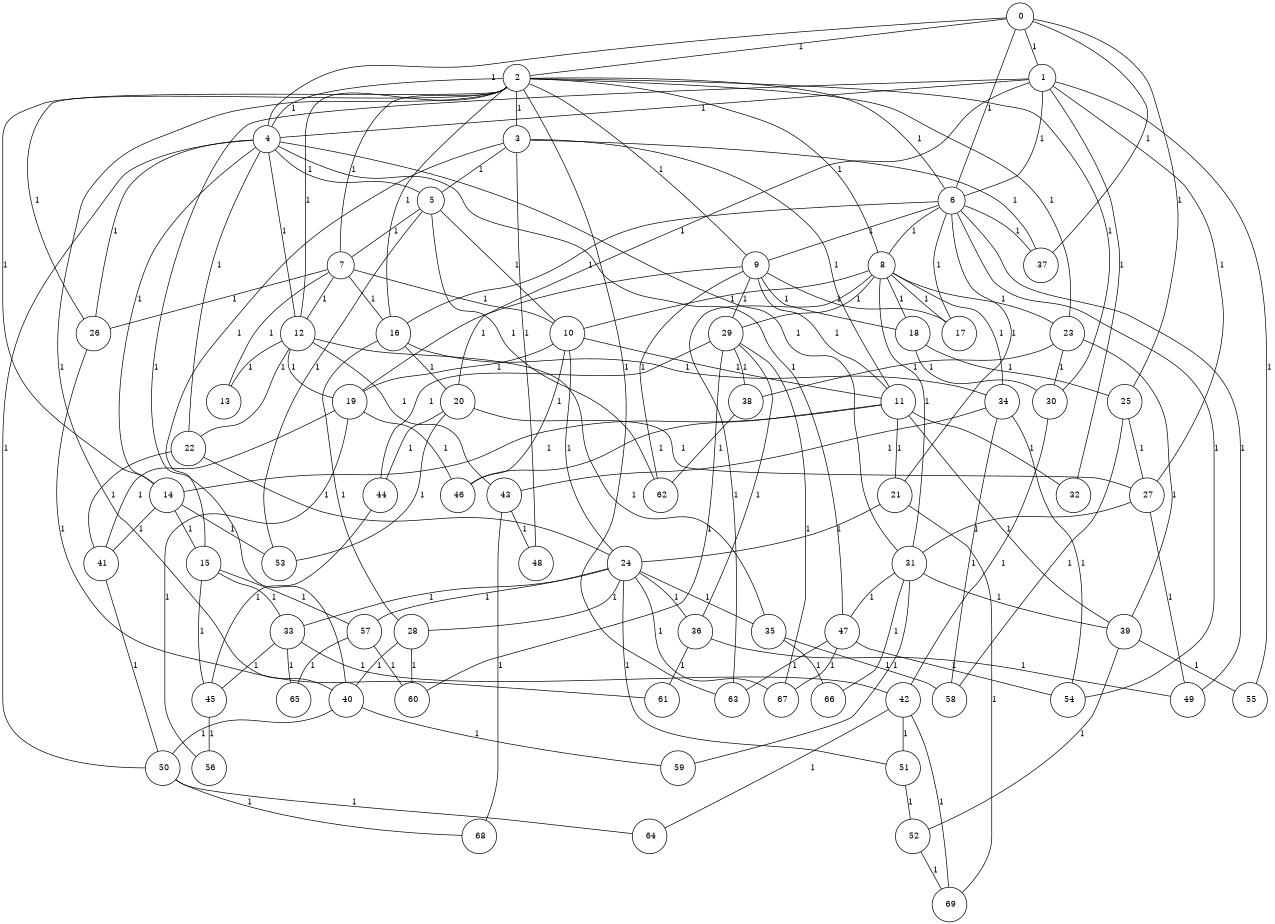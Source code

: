 graph G {
size="8.5,11;"
ratio = "expand;"
fixedsize="true;"
overlap="scale;"
node[shape=circle,width=.12,hight=.12,fontsize=12]
edge[fontsize=12]

0[label=" 0" color=black, pos="1.283519,1.8799627!"];
1[label=" 1" color=black, pos="1.0606717,2.3958038!"];
2[label=" 2" color=black, pos="2.9517151,0.71787204!"];
3[label=" 3" color=black, pos="1.8862375,0.81049661!"];
4[label=" 4" color=black, pos="0.64583179,1.271207!"];
5[label=" 5" color=black, pos="1.0409423,1.067404!"];
6[label=" 6" color=black, pos="2.4291306,1.6107487!"];
7[label=" 7" color=black, pos="1.0101474,0.59158716!"];
8[label=" 8" color=black, pos="2.1097545,0.89960014!"];
9[label=" 9" color=black, pos="1.8665645,0.34266085!"];
10[label=" 10" color=black, pos="1.7620175,1.5250254!"];
11[label=" 11" color=black, pos="2.0801361,2.0922169!"];
12[label=" 12" color=black, pos="0.17515836,2.5767295!"];
13[label=" 13" color=black, pos="1.9359723,2.8478523!"];
14[label=" 14" color=black, pos="2.2707785,1.3765433!"];
15[label=" 15" color=black, pos="1.0675653,2.5745923!"];
16[label=" 16" color=black, pos="0.43968029,2.3477461!"];
17[label=" 17" color=black, pos="2.7695964,2.1245244!"];
18[label=" 18" color=black, pos="2.7509398,0.17986884!"];
19[label=" 19" color=black, pos="1.9850718,2.5570439!"];
20[label=" 20" color=black, pos="0.63550967,0.37633082!"];
21[label=" 21" color=black, pos="2.7779069,0.93658489!"];
22[label=" 22" color=black, pos="0.68278412,2.3296113!"];
23[label=" 23" color=black, pos="2.2812587,0.92766933!"];
24[label=" 24" color=black, pos="2.378396,2.0271838!"];
25[label=" 25" color=black, pos="1.9658224,0.67960626!"];
26[label=" 26" color=black, pos="0.801258,2.5478381!"];
27[label=" 27" color=black, pos="0.13156085,0.94655999!"];
28[label=" 28" color=black, pos="0.23865538,2.3385525!"];
29[label=" 29" color=black, pos="2.5470739,1.0652476!"];
30[label=" 30" color=black, pos="1.5882656,2.9802075!"];
31[label=" 31" color=black, pos="0.29906247,2.5904632!"];
32[label=" 32" color=black, pos="1.1832922,0.82545084!"];
33[label=" 33" color=black, pos="1.7693552,1.8658768!"];
34[label=" 34" color=black, pos="0.3645322,1.356943!"];
35[label=" 35" color=black, pos="1.5185969,1.2631636!"];
36[label=" 36" color=black, pos="1.6263938,2.7738146!"];
37[label=" 37" color=black, pos="1.8768534,0.40332578!"];
38[label=" 38" color=black, pos="0.23392113,2.3346433!"];
39[label=" 39" color=black, pos="1.2914101,2.210442!"];
40[label=" 40" color=black, pos="0.54275351,1.6238169!"];
41[label=" 41" color=black, pos="0.54094998,1.8827219!"];
42[label=" 42" color=black, pos="0.90340862,0.40157524!"];
43[label=" 43" color=black, pos="0.54316795,1.1792579!"];
44[label=" 44" color=black, pos="0.26645487,0.34302953!"];
45[label=" 45" color=black, pos="2.7921346,1.6084273!"];
46[label=" 46" color=black, pos="1.1298886,1.5590394!"];
47[label=" 47" color=black, pos="0.86817712,1.896001!"];
48[label=" 48" color=black, pos="0.80537429,0.72303935!"];
49[label=" 49" color=black, pos="1.0095117,0.25180646!"];
50[label=" 50" color=black, pos="2.8454262,0.33492584!"];
51[label=" 51" color=black, pos="0.31812051,2.5581559!"];
52[label=" 52" color=black, pos="0.46725611,2.7278837!"];
53[label=" 53" color=black, pos="1.6475408,0.28544651!"];
54[label=" 54" color=black, pos="1.2793816,1.198728!"];
55[label=" 55" color=black, pos="1.6139673,1.5584894!"];
56[label=" 56" color=black, pos="0.61454703,0.76566585!"];
57[label=" 57" color=black, pos="1.88729,0.536979!"];
58[label=" 58" color=black, pos="2.670854,1.1213104!"];
59[label=" 59" color=black, pos="1.3860885,0.57354989!"];
60[label=" 60" color=black, pos="2.5806518,0.11273539!"];
61[label=" 61" color=black, pos="1.6377446,0.0056219022!"];
62[label=" 62" color=black, pos="0.24266778,2.064685!"];
63[label=" 63" color=black, pos="1.299079,0.27597663!"];
64[label=" 64" color=black, pos="0.90470313,1.5376848!"];
65[label=" 65" color=black, pos="1.0591148,2.5247093!"];
66[label=" 66" color=black, pos="2.9465686,2.7189433!"];
67[label=" 67" color=black, pos="0.32548601,0.18600176!"];
68[label=" 68" color=black, pos="1.5939268,0.13433032!"];
69[label=" 69" color=black, pos="2.6969191,2.1487976!"];
0--1[label="1"]
0--2[label="1"]
0--4[label="1"]
0--6[label="1"]
0--25[label="1"]
0--37[label="1"]
1--4[label="1"]
1--6[label="1"]
1--20[label="1"]
1--27[label="1"]
1--32[label="1"]
1--40[label="1"]
1--55[label="1"]
2--3[label="1"]
2--4[label="1"]
2--6[label="1"]
2--7[label="1"]
2--8[label="1"]
2--9[label="1"]
2--12[label="1"]
2--14[label="1"]
2--16[label="1"]
2--23[label="1"]
2--26[label="1"]
2--30[label="1"]
2--40[label="1"]
2--63[label="1"]
3--5[label="1"]
3--11[label="1"]
3--15[label="1"]
3--37[label="1"]
3--48[label="1"]
4--5[label="1"]
4--12[label="1"]
4--14[label="1"]
4--22[label="1"]
4--26[label="1"]
4--31[label="1"]
4--47[label="1"]
4--50[label="1"]
5--7[label="1"]
5--10[label="1"]
5--53[label="1"]
5--62[label="1"]
6--8[label="1"]
6--9[label="1"]
6--16[label="1"]
6--17[label="1"]
6--21[label="1"]
6--37[label="1"]
6--49[label="1"]
6--54[label="1"]
7--10[label="1"]
7--12[label="1"]
7--13[label="1"]
7--16[label="1"]
7--26[label="1"]
8--10[label="1"]
8--17[label="1"]
8--18[label="1"]
8--23[label="1"]
8--29[label="1"]
8--31[label="1"]
8--34[label="1"]
8--63[label="1"]
9--11[label="1"]
9--17[label="1"]
9--18[label="1"]
9--19[label="1"]
9--29[label="1"]
9--62[label="1"]
10--11[label="1"]
10--19[label="1"]
10--24[label="1"]
10--46[label="1"]
11--14[label="1"]
11--21[label="1"]
11--32[label="1"]
11--39[label="1"]
11--46[label="1"]
12--13[label="1"]
12--19[label="1"]
12--22[label="1"]
12--35[label="1"]
12--43[label="1"]
14--15[label="1"]
14--41[label="1"]
14--53[label="1"]
15--33[label="1"]
15--45[label="1"]
15--57[label="1"]
16--20[label="1"]
16--28[label="1"]
16--34[label="1"]
18--25[label="1"]
18--30[label="1"]
19--41[label="1"]
19--46[label="1"]
19--56[label="1"]
20--27[label="1"]
20--44[label="1"]
20--53[label="1"]
21--24[label="1"]
21--69[label="1"]
22--24[label="1"]
22--41[label="1"]
23--30[label="1"]
23--38[label="1"]
23--39[label="1"]
24--28[label="1"]
24--33[label="1"]
24--35[label="1"]
24--36[label="1"]
24--51[label="1"]
24--57[label="1"]
24--67[label="1"]
25--27[label="1"]
25--58[label="1"]
26--61[label="1"]
27--31[label="1"]
27--49[label="1"]
28--40[label="1"]
28--60[label="1"]
29--36[label="1"]
29--38[label="1"]
29--44[label="1"]
29--60[label="1"]
29--67[label="1"]
30--42[label="1"]
31--39[label="1"]
31--47[label="1"]
31--59[label="1"]
31--66[label="1"]
33--42[label="1"]
33--45[label="1"]
33--65[label="1"]
34--43[label="1"]
34--54[label="1"]
34--58[label="1"]
35--58[label="1"]
35--66[label="1"]
36--49[label="1"]
36--61[label="1"]
38--62[label="1"]
39--52[label="1"]
39--55[label="1"]
40--50[label="1"]
40--59[label="1"]
41--50[label="1"]
42--51[label="1"]
42--64[label="1"]
42--69[label="1"]
43--48[label="1"]
43--68[label="1"]
44--45[label="1"]
45--56[label="1"]
47--54[label="1"]
47--63[label="1"]
47--67[label="1"]
50--64[label="1"]
50--68[label="1"]
51--52[label="1"]
52--69[label="1"]
57--60[label="1"]
57--65[label="1"]

}
